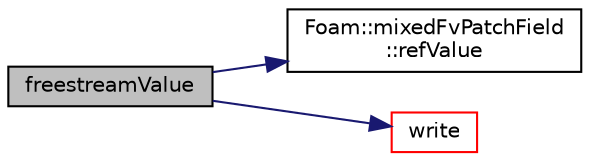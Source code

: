 digraph "freestreamValue"
{
  bgcolor="transparent";
  edge [fontname="Helvetica",fontsize="10",labelfontname="Helvetica",labelfontsize="10"];
  node [fontname="Helvetica",fontsize="10",shape=record];
  rankdir="LR";
  Node1 [label="freestreamValue",height=0.2,width=0.4,color="black", fillcolor="grey75", style="filled", fontcolor="black"];
  Node1 -> Node2 [color="midnightblue",fontsize="10",style="solid",fontname="Helvetica"];
  Node2 [label="Foam::mixedFvPatchField\l::refValue",height=0.2,width=0.4,color="black",URL="$a01548.html#a475706f93caca5b302c98e563f5a4f6b"];
  Node1 -> Node3 [color="midnightblue",fontsize="10",style="solid",fontname="Helvetica"];
  Node3 [label="write",height=0.2,width=0.4,color="red",URL="$a00870.html#a0941061ad5a26be83b4107d05750ace6",tooltip="Write. "];
}
